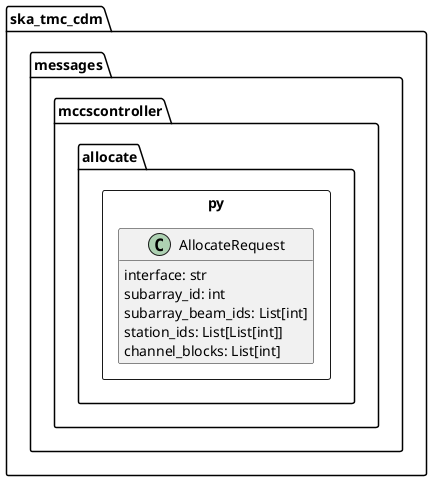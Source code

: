 @startuml
hide empty members

package ska_tmc_cdm.messages.mccscontroller {
    package allocate.py <<Rectangle>> {
        class AllocateRequest {
            interface: str
            subarray_id: int
            subarray_beam_ids: List[int]
            station_ids: List[List[int]]
            channel_blocks: List[int]
        }
	}
}

@enduml
